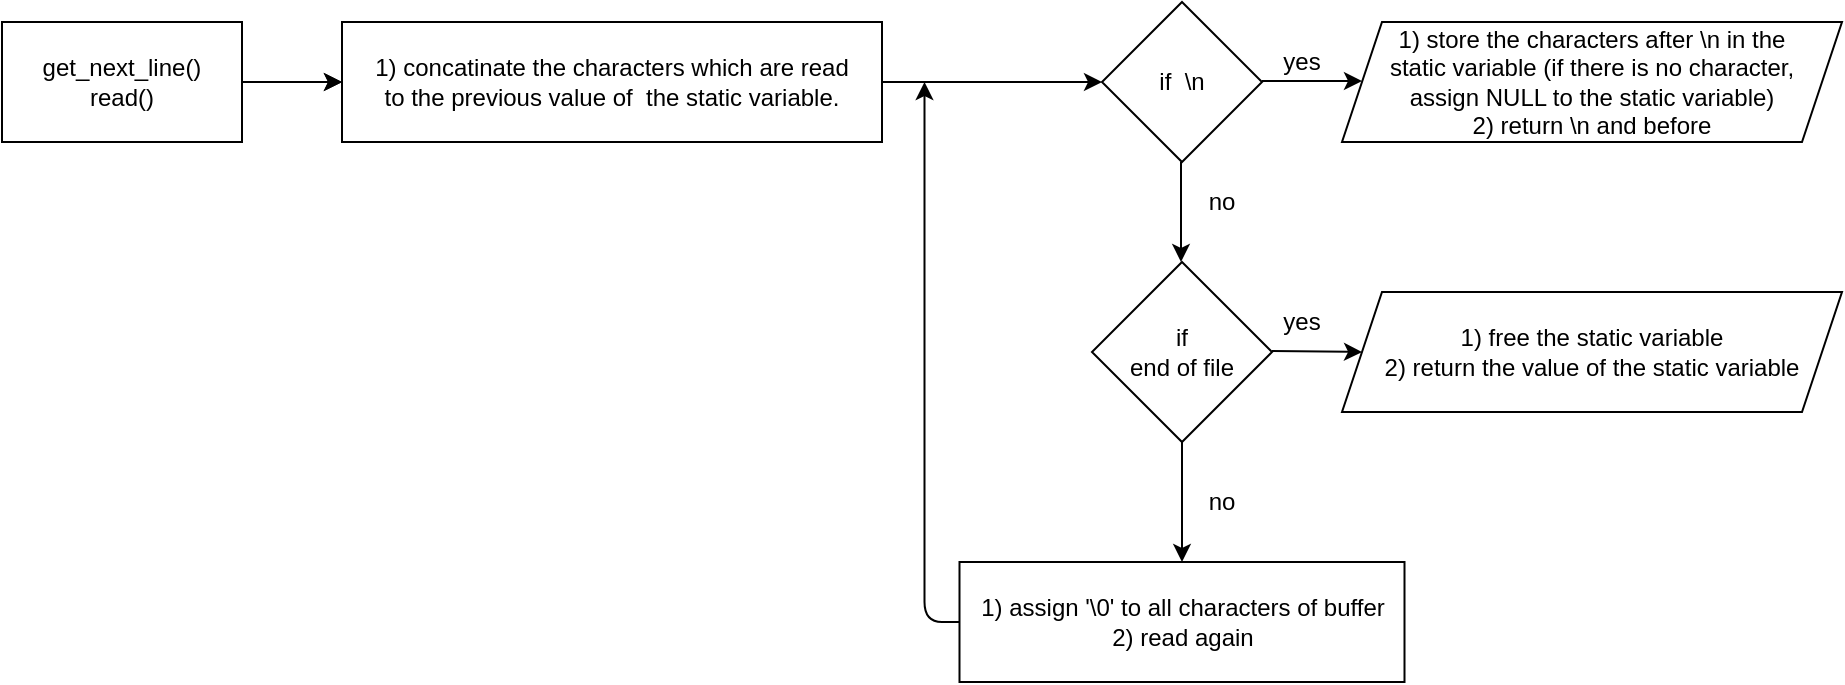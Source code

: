 <mxfile>
    <diagram name="Page-1" id="6k0bjrFBND-zZMjynmPb">
        <mxGraphModel dx="1822" dy="1047" grid="1" gridSize="10" guides="1" tooltips="1" connect="1" arrows="1" fold="1" page="1" pageScale="1" pageWidth="1169" pageHeight="827" background="none" math="0" shadow="0">
            <root>
                <mxCell id="0"/>
                <mxCell id="1" parent="0"/>
                <mxCell id="7" value="" style="edgeStyle=orthogonalEdgeStyle;rounded=0;orthogonalLoop=1;jettySize=auto;html=1;align=center;movable=1;resizable=1;rotatable=1;deletable=1;editable=1;connectable=1;spacingLeft=0;" parent="1" source="8" edge="1">
                    <mxGeometry relative="1" as="geometry">
                        <mxPoint x="295" y="300" as="targetPoint"/>
                    </mxGeometry>
                </mxCell>
                <mxCell id="8" value="get_next_line()&lt;br&gt;read()" style="rounded=0;whiteSpace=wrap;html=1;labelBackgroundColor=none;align=center;movable=1;resizable=1;rotatable=1;deletable=1;editable=1;connectable=1;spacingLeft=0;" parent="1" vertex="1">
                    <mxGeometry x="125" y="270" width="120" height="60" as="geometry"/>
                </mxCell>
                <mxCell id="9" value="" style="endArrow=classic;html=1;rounded=0;exitX=1;exitY=0.5;exitDx=0;exitDy=0;align=center;movable=1;resizable=1;rotatable=1;deletable=1;editable=1;connectable=1;spacingLeft=0;" parent="1" source="8" edge="1">
                    <mxGeometry width="50" height="50" relative="1" as="geometry">
                        <mxPoint x="263" y="299.5" as="sourcePoint"/>
                        <mxPoint x="295" y="300" as="targetPoint"/>
                    </mxGeometry>
                </mxCell>
                <mxCell id="10" value="" style="endArrow=classic;html=1;rounded=0;exitX=1;exitY=0.5;exitDx=0;exitDy=0;align=center;movable=1;resizable=1;rotatable=1;deletable=1;editable=1;connectable=1;spacingLeft=0;" parent="1" edge="1">
                    <mxGeometry width="50" height="50" relative="1" as="geometry">
                        <mxPoint x="755" y="299.5" as="sourcePoint"/>
                        <mxPoint x="805" y="299.5" as="targetPoint"/>
                    </mxGeometry>
                </mxCell>
                <mxCell id="11" value="yes" style="text;html=1;align=center;verticalAlign=middle;whiteSpace=wrap;rounded=0;movable=1;resizable=1;rotatable=1;deletable=1;editable=1;connectable=1;spacingLeft=0;" parent="1" vertex="1">
                    <mxGeometry x="755" y="280" width="40" height="20" as="geometry"/>
                </mxCell>
                <mxCell id="12" value="" style="endArrow=classic;html=1;rounded=0;align=center;movable=1;resizable=1;rotatable=1;deletable=1;editable=1;connectable=1;spacingLeft=0;" parent="1" edge="1">
                    <mxGeometry width="50" height="50" relative="1" as="geometry">
                        <mxPoint x="714.5" y="340" as="sourcePoint"/>
                        <mxPoint x="714.5" y="390" as="targetPoint"/>
                    </mxGeometry>
                </mxCell>
                <mxCell id="14" value="no" style="text;html=1;align=center;verticalAlign=middle;whiteSpace=wrap;rounded=0;movable=1;resizable=1;rotatable=1;deletable=1;editable=1;connectable=1;spacingLeft=0;" parent="1" vertex="1">
                    <mxGeometry x="725" y="350" width="20" height="20" as="geometry"/>
                </mxCell>
                <mxCell id="18" value="1) assign '\0' to all characters of buffer&lt;br&gt;2) read again" style="rounded=0;whiteSpace=wrap;html=1;align=center;movable=1;resizable=1;rotatable=1;deletable=1;editable=1;connectable=1;spacingLeft=0;" parent="1" vertex="1">
                    <mxGeometry x="603.75" y="540" width="222.5" height="60" as="geometry"/>
                </mxCell>
                <mxCell id="23" value="" style="edgeStyle=none;html=1;exitX=1;exitY=0.5;exitDx=0;exitDy=0;align=center;movable=1;resizable=1;rotatable=1;deletable=1;editable=1;connectable=1;spacingLeft=0;" parent="1" source="54" target="25" edge="1">
                    <mxGeometry relative="1" as="geometry">
                        <mxPoint x="625" y="300" as="sourcePoint"/>
                    </mxGeometry>
                </mxCell>
                <mxCell id="25" value="if &amp;nbsp;\n" style="rhombus;whiteSpace=wrap;html=1;align=center;movable=1;resizable=1;rotatable=1;deletable=1;editable=1;connectable=1;spacingLeft=0;" parent="1" vertex="1">
                    <mxGeometry x="675" y="260" width="80" height="80" as="geometry"/>
                </mxCell>
                <mxCell id="31" value="if&lt;br&gt;end of file" style="rhombus;whiteSpace=wrap;html=1;align=center;movable=1;resizable=1;rotatable=1;deletable=1;editable=1;connectable=1;spacingLeft=0;" parent="1" vertex="1">
                    <mxGeometry x="670" y="390" width="90" height="90" as="geometry"/>
                </mxCell>
                <mxCell id="33" value="" style="endArrow=classic;html=1;align=center;movable=1;resizable=1;rotatable=1;deletable=1;editable=1;connectable=1;spacingLeft=0;" parent="1" edge="1">
                    <mxGeometry width="50" height="50" relative="1" as="geometry">
                        <mxPoint x="760" y="434.5" as="sourcePoint"/>
                        <mxPoint x="805" y="435" as="targetPoint"/>
                    </mxGeometry>
                </mxCell>
                <mxCell id="54" value="&lt;span style=&quot;&quot;&gt;&lt;span style=&quot;font-family: Helvetica; font-size: 12px; font-style: normal; font-variant-ligatures: normal; font-variant-caps: normal; font-weight: 400; letter-spacing: normal; orphans: 2; text-indent: 0px; text-transform: none; widows: 2; word-spacing: 0px; -webkit-text-stroke-width: 0px; text-decoration-thickness: initial; text-decoration-style: initial; text-decoration-color: initial; float: none; display: inline !important;&quot;&gt;1) concatinate the characters which are read&lt;/span&gt;&lt;br style=&quot;border-color: rgb(0, 0, 0); font-family: Helvetica; font-size: 12px; font-style: normal; font-variant-ligatures: normal; font-variant-caps: normal; font-weight: 400; letter-spacing: normal; orphans: 2; text-indent: 0px; text-transform: none; widows: 2; word-spacing: 0px; -webkit-text-stroke-width: 0px; text-decoration-thickness: initial; text-decoration-style: initial; text-decoration-color: initial;&quot;&gt;&lt;span style=&quot;font-family: Helvetica; font-size: 12px; font-style: normal; font-variant-ligatures: normal; font-variant-caps: normal; font-weight: 400; letter-spacing: normal; orphans: 2; text-indent: 0px; text-transform: none; widows: 2; word-spacing: 0px; -webkit-text-stroke-width: 0px; text-decoration-thickness: initial; text-decoration-style: initial; text-decoration-color: initial; float: none; display: inline !important;&quot;&gt;to the previous value of&amp;nbsp; the static variable.&lt;/span&gt;&lt;/span&gt;" style="rounded=0;whiteSpace=wrap;html=1;labelBackgroundColor=none;align=center;movable=1;resizable=1;rotatable=1;deletable=1;editable=1;connectable=1;spacingLeft=0;" parent="1" vertex="1">
                    <mxGeometry x="295" y="270" width="270" height="60" as="geometry"/>
                </mxCell>
                <mxCell id="57" value="" style="endArrow=classic;html=1;exitX=0.5;exitY=1;exitDx=0;exitDy=0;align=center;movable=1;resizable=1;rotatable=1;deletable=1;editable=1;connectable=1;spacingLeft=0;" parent="1" source="31" edge="1">
                    <mxGeometry width="50" height="50" relative="1" as="geometry">
                        <mxPoint x="717.5" y="540" as="sourcePoint"/>
                        <mxPoint x="715" y="540" as="targetPoint"/>
                    </mxGeometry>
                </mxCell>
                <mxCell id="58" value="no" style="text;html=1;align=center;verticalAlign=middle;whiteSpace=wrap;rounded=0;movable=1;resizable=1;rotatable=1;deletable=1;editable=1;connectable=1;spacingLeft=0;" parent="1" vertex="1">
                    <mxGeometry x="725" y="500" width="20" height="20" as="geometry"/>
                </mxCell>
                <mxCell id="60" value="1) free the static variable&lt;br&gt;2) return the value of the static variable" style="shape=parallelogram;perimeter=parallelogramPerimeter;whiteSpace=wrap;html=1;fixedSize=1;align=center;movable=1;resizable=1;rotatable=1;deletable=1;editable=1;connectable=1;spacingLeft=0;" parent="1" vertex="1">
                    <mxGeometry x="795" y="405" width="250" height="60" as="geometry"/>
                </mxCell>
                <mxCell id="62" value="" style="endArrow=classic;html=1;align=center;movable=1;resizable=1;rotatable=1;deletable=1;editable=1;connectable=1;spacingLeft=0;" parent="1" edge="1">
                    <mxGeometry width="50" height="50" relative="1" as="geometry">
                        <mxPoint x="603.75" y="570" as="sourcePoint"/>
                        <mxPoint x="586.25" y="300" as="targetPoint"/>
                        <Array as="points">
                            <mxPoint x="586.25" y="570"/>
                            <mxPoint x="586.25" y="390"/>
                        </Array>
                    </mxGeometry>
                </mxCell>
                <mxCell id="63" value="yes" style="text;html=1;align=center;verticalAlign=middle;whiteSpace=wrap;rounded=0;movable=1;resizable=1;rotatable=1;deletable=1;editable=1;connectable=1;spacingLeft=0;" parent="1" vertex="1">
                    <mxGeometry x="755" y="410" width="40" height="20" as="geometry"/>
                </mxCell>
                <mxCell id="67" value="&lt;div&gt;1) store the characters after \n in the&lt;/div&gt;&lt;div&gt;static variable (if there is no character,&lt;/div&gt;&lt;div&gt;assign NULL to the static variable)&lt;/div&gt;&lt;div&gt;2) return \n and before&lt;/div&gt;" style="shape=parallelogram;perimeter=parallelogramPerimeter;whiteSpace=wrap;html=1;fixedSize=1;align=center;movable=1;resizable=1;rotatable=1;deletable=1;editable=1;connectable=1;spacingLeft=0;" parent="1" vertex="1">
                    <mxGeometry x="795" y="270" width="250" height="60" as="geometry"/>
                </mxCell>
            </root>
        </mxGraphModel>
    </diagram>
</mxfile>